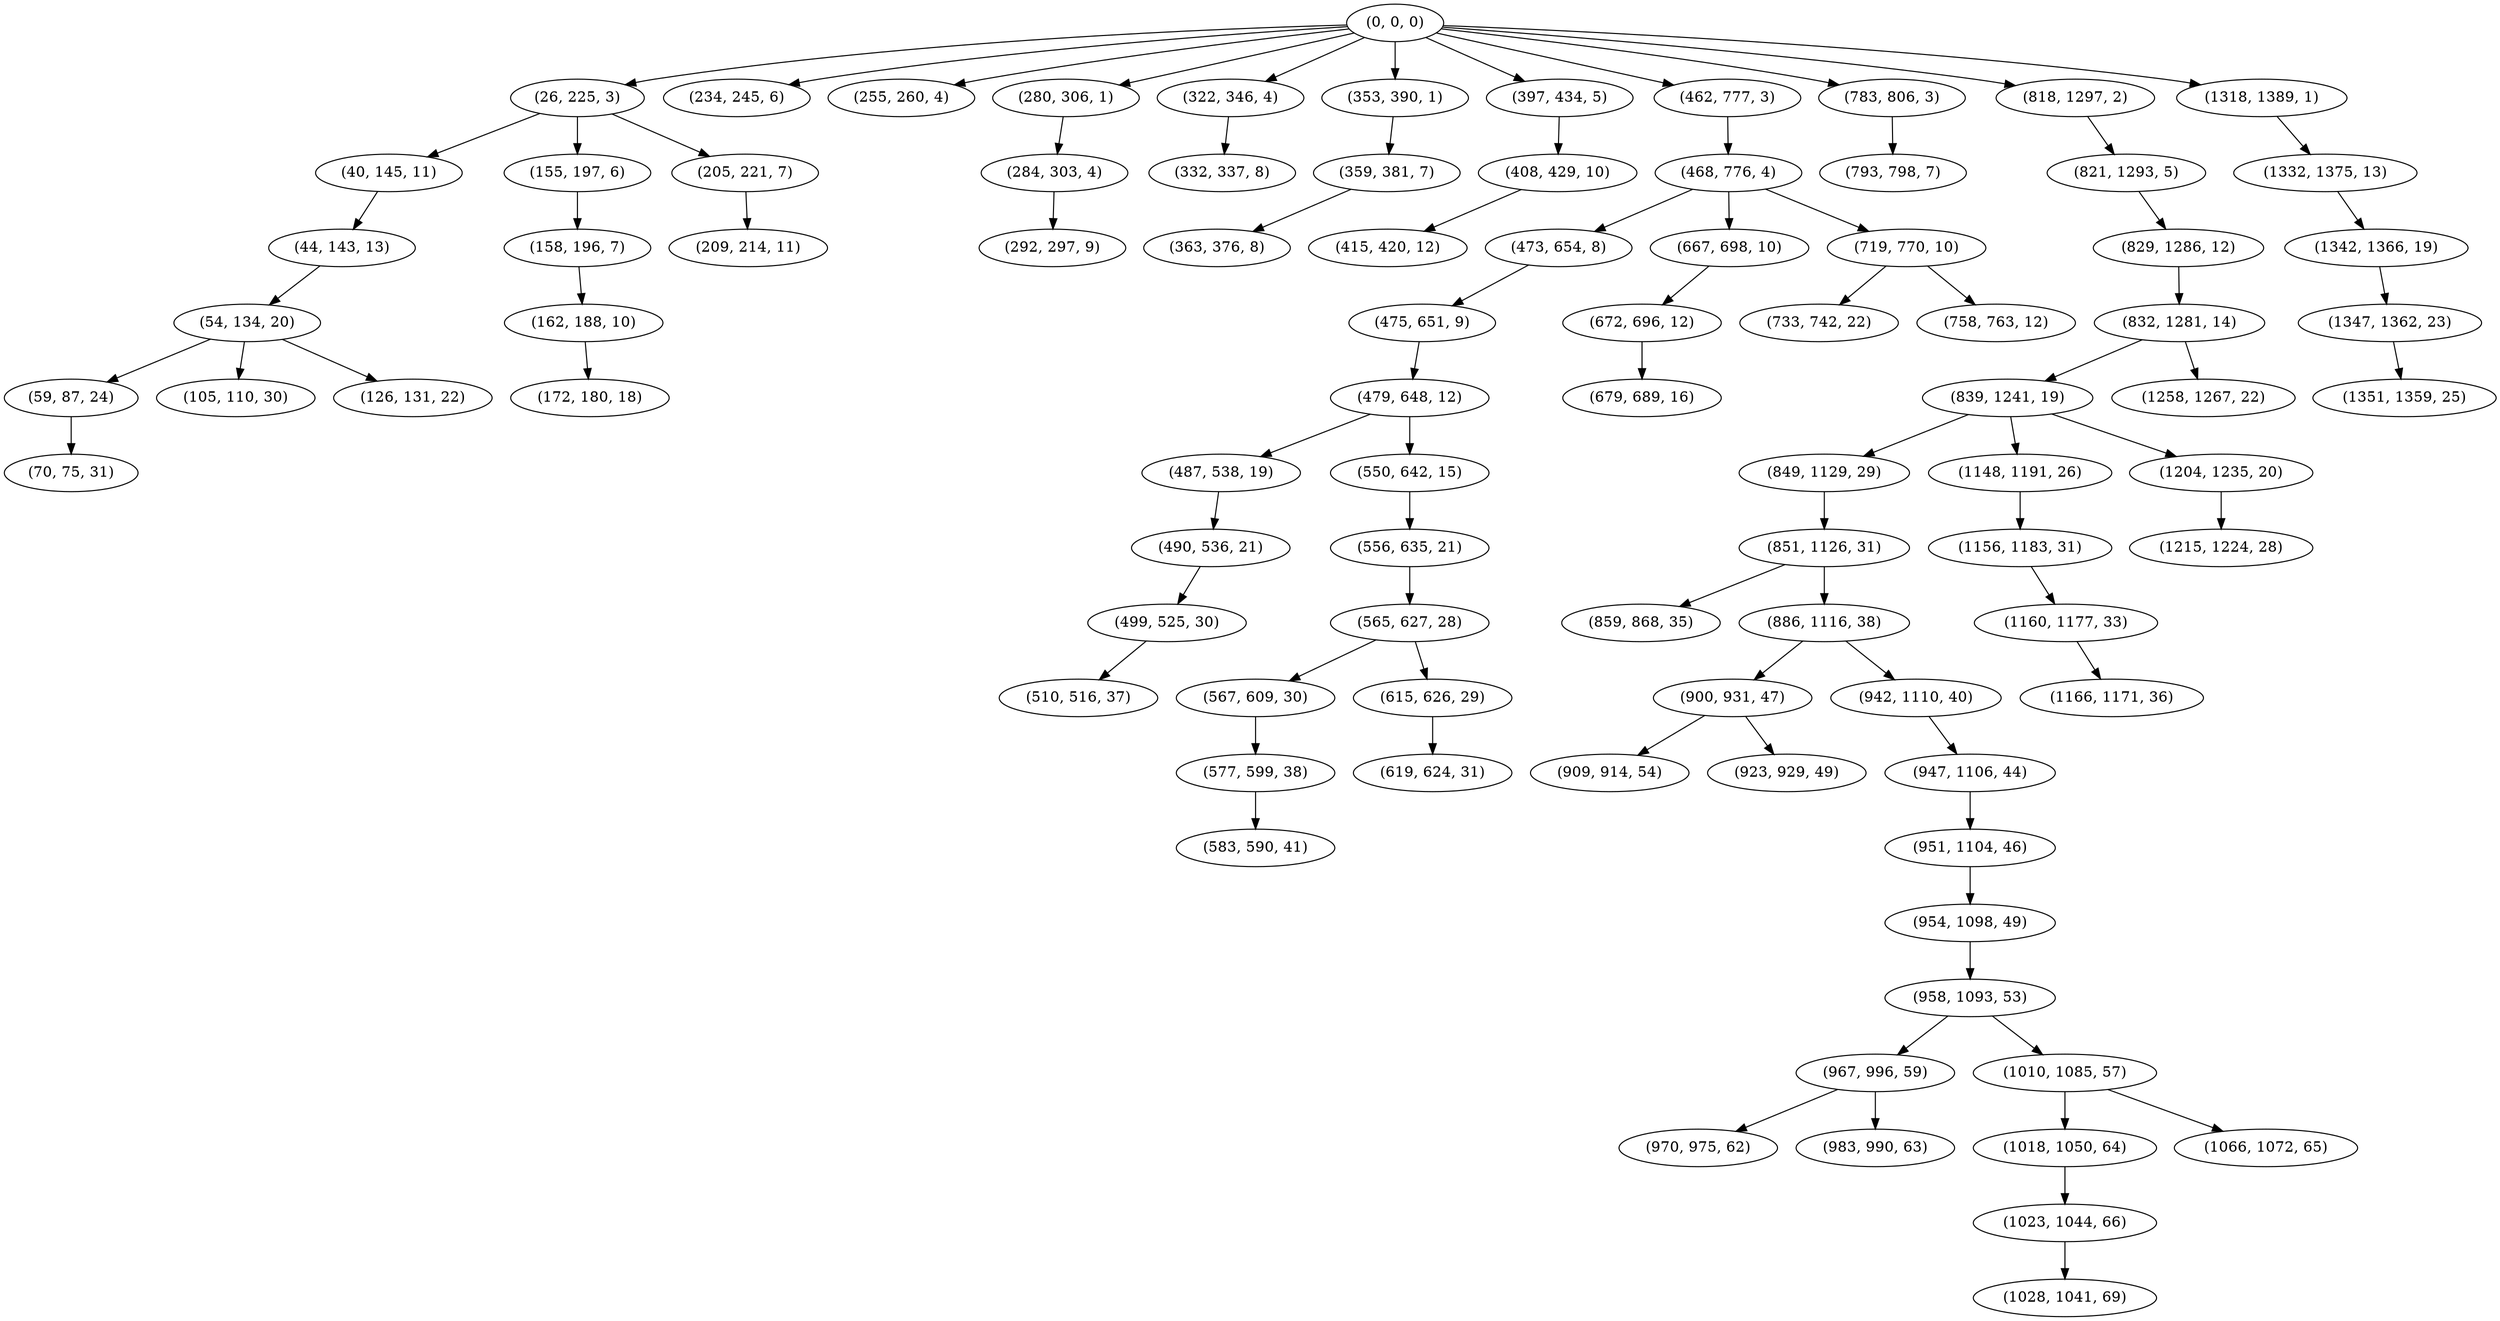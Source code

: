 digraph tree {
    "(0, 0, 0)";
    "(26, 225, 3)";
    "(40, 145, 11)";
    "(44, 143, 13)";
    "(54, 134, 20)";
    "(59, 87, 24)";
    "(70, 75, 31)";
    "(105, 110, 30)";
    "(126, 131, 22)";
    "(155, 197, 6)";
    "(158, 196, 7)";
    "(162, 188, 10)";
    "(172, 180, 18)";
    "(205, 221, 7)";
    "(209, 214, 11)";
    "(234, 245, 6)";
    "(255, 260, 4)";
    "(280, 306, 1)";
    "(284, 303, 4)";
    "(292, 297, 9)";
    "(322, 346, 4)";
    "(332, 337, 8)";
    "(353, 390, 1)";
    "(359, 381, 7)";
    "(363, 376, 8)";
    "(397, 434, 5)";
    "(408, 429, 10)";
    "(415, 420, 12)";
    "(462, 777, 3)";
    "(468, 776, 4)";
    "(473, 654, 8)";
    "(475, 651, 9)";
    "(479, 648, 12)";
    "(487, 538, 19)";
    "(490, 536, 21)";
    "(499, 525, 30)";
    "(510, 516, 37)";
    "(550, 642, 15)";
    "(556, 635, 21)";
    "(565, 627, 28)";
    "(567, 609, 30)";
    "(577, 599, 38)";
    "(583, 590, 41)";
    "(615, 626, 29)";
    "(619, 624, 31)";
    "(667, 698, 10)";
    "(672, 696, 12)";
    "(679, 689, 16)";
    "(719, 770, 10)";
    "(733, 742, 22)";
    "(758, 763, 12)";
    "(783, 806, 3)";
    "(793, 798, 7)";
    "(818, 1297, 2)";
    "(821, 1293, 5)";
    "(829, 1286, 12)";
    "(832, 1281, 14)";
    "(839, 1241, 19)";
    "(849, 1129, 29)";
    "(851, 1126, 31)";
    "(859, 868, 35)";
    "(886, 1116, 38)";
    "(900, 931, 47)";
    "(909, 914, 54)";
    "(923, 929, 49)";
    "(942, 1110, 40)";
    "(947, 1106, 44)";
    "(951, 1104, 46)";
    "(954, 1098, 49)";
    "(958, 1093, 53)";
    "(967, 996, 59)";
    "(970, 975, 62)";
    "(983, 990, 63)";
    "(1010, 1085, 57)";
    "(1018, 1050, 64)";
    "(1023, 1044, 66)";
    "(1028, 1041, 69)";
    "(1066, 1072, 65)";
    "(1148, 1191, 26)";
    "(1156, 1183, 31)";
    "(1160, 1177, 33)";
    "(1166, 1171, 36)";
    "(1204, 1235, 20)";
    "(1215, 1224, 28)";
    "(1258, 1267, 22)";
    "(1318, 1389, 1)";
    "(1332, 1375, 13)";
    "(1342, 1366, 19)";
    "(1347, 1362, 23)";
    "(1351, 1359, 25)";
    "(0, 0, 0)" -> "(26, 225, 3)";
    "(0, 0, 0)" -> "(234, 245, 6)";
    "(0, 0, 0)" -> "(255, 260, 4)";
    "(0, 0, 0)" -> "(280, 306, 1)";
    "(0, 0, 0)" -> "(322, 346, 4)";
    "(0, 0, 0)" -> "(353, 390, 1)";
    "(0, 0, 0)" -> "(397, 434, 5)";
    "(0, 0, 0)" -> "(462, 777, 3)";
    "(0, 0, 0)" -> "(783, 806, 3)";
    "(0, 0, 0)" -> "(818, 1297, 2)";
    "(0, 0, 0)" -> "(1318, 1389, 1)";
    "(26, 225, 3)" -> "(40, 145, 11)";
    "(26, 225, 3)" -> "(155, 197, 6)";
    "(26, 225, 3)" -> "(205, 221, 7)";
    "(40, 145, 11)" -> "(44, 143, 13)";
    "(44, 143, 13)" -> "(54, 134, 20)";
    "(54, 134, 20)" -> "(59, 87, 24)";
    "(54, 134, 20)" -> "(105, 110, 30)";
    "(54, 134, 20)" -> "(126, 131, 22)";
    "(59, 87, 24)" -> "(70, 75, 31)";
    "(155, 197, 6)" -> "(158, 196, 7)";
    "(158, 196, 7)" -> "(162, 188, 10)";
    "(162, 188, 10)" -> "(172, 180, 18)";
    "(205, 221, 7)" -> "(209, 214, 11)";
    "(280, 306, 1)" -> "(284, 303, 4)";
    "(284, 303, 4)" -> "(292, 297, 9)";
    "(322, 346, 4)" -> "(332, 337, 8)";
    "(353, 390, 1)" -> "(359, 381, 7)";
    "(359, 381, 7)" -> "(363, 376, 8)";
    "(397, 434, 5)" -> "(408, 429, 10)";
    "(408, 429, 10)" -> "(415, 420, 12)";
    "(462, 777, 3)" -> "(468, 776, 4)";
    "(468, 776, 4)" -> "(473, 654, 8)";
    "(468, 776, 4)" -> "(667, 698, 10)";
    "(468, 776, 4)" -> "(719, 770, 10)";
    "(473, 654, 8)" -> "(475, 651, 9)";
    "(475, 651, 9)" -> "(479, 648, 12)";
    "(479, 648, 12)" -> "(487, 538, 19)";
    "(479, 648, 12)" -> "(550, 642, 15)";
    "(487, 538, 19)" -> "(490, 536, 21)";
    "(490, 536, 21)" -> "(499, 525, 30)";
    "(499, 525, 30)" -> "(510, 516, 37)";
    "(550, 642, 15)" -> "(556, 635, 21)";
    "(556, 635, 21)" -> "(565, 627, 28)";
    "(565, 627, 28)" -> "(567, 609, 30)";
    "(565, 627, 28)" -> "(615, 626, 29)";
    "(567, 609, 30)" -> "(577, 599, 38)";
    "(577, 599, 38)" -> "(583, 590, 41)";
    "(615, 626, 29)" -> "(619, 624, 31)";
    "(667, 698, 10)" -> "(672, 696, 12)";
    "(672, 696, 12)" -> "(679, 689, 16)";
    "(719, 770, 10)" -> "(733, 742, 22)";
    "(719, 770, 10)" -> "(758, 763, 12)";
    "(783, 806, 3)" -> "(793, 798, 7)";
    "(818, 1297, 2)" -> "(821, 1293, 5)";
    "(821, 1293, 5)" -> "(829, 1286, 12)";
    "(829, 1286, 12)" -> "(832, 1281, 14)";
    "(832, 1281, 14)" -> "(839, 1241, 19)";
    "(832, 1281, 14)" -> "(1258, 1267, 22)";
    "(839, 1241, 19)" -> "(849, 1129, 29)";
    "(839, 1241, 19)" -> "(1148, 1191, 26)";
    "(839, 1241, 19)" -> "(1204, 1235, 20)";
    "(849, 1129, 29)" -> "(851, 1126, 31)";
    "(851, 1126, 31)" -> "(859, 868, 35)";
    "(851, 1126, 31)" -> "(886, 1116, 38)";
    "(886, 1116, 38)" -> "(900, 931, 47)";
    "(886, 1116, 38)" -> "(942, 1110, 40)";
    "(900, 931, 47)" -> "(909, 914, 54)";
    "(900, 931, 47)" -> "(923, 929, 49)";
    "(942, 1110, 40)" -> "(947, 1106, 44)";
    "(947, 1106, 44)" -> "(951, 1104, 46)";
    "(951, 1104, 46)" -> "(954, 1098, 49)";
    "(954, 1098, 49)" -> "(958, 1093, 53)";
    "(958, 1093, 53)" -> "(967, 996, 59)";
    "(958, 1093, 53)" -> "(1010, 1085, 57)";
    "(967, 996, 59)" -> "(970, 975, 62)";
    "(967, 996, 59)" -> "(983, 990, 63)";
    "(1010, 1085, 57)" -> "(1018, 1050, 64)";
    "(1010, 1085, 57)" -> "(1066, 1072, 65)";
    "(1018, 1050, 64)" -> "(1023, 1044, 66)";
    "(1023, 1044, 66)" -> "(1028, 1041, 69)";
    "(1148, 1191, 26)" -> "(1156, 1183, 31)";
    "(1156, 1183, 31)" -> "(1160, 1177, 33)";
    "(1160, 1177, 33)" -> "(1166, 1171, 36)";
    "(1204, 1235, 20)" -> "(1215, 1224, 28)";
    "(1318, 1389, 1)" -> "(1332, 1375, 13)";
    "(1332, 1375, 13)" -> "(1342, 1366, 19)";
    "(1342, 1366, 19)" -> "(1347, 1362, 23)";
    "(1347, 1362, 23)" -> "(1351, 1359, 25)";
}
